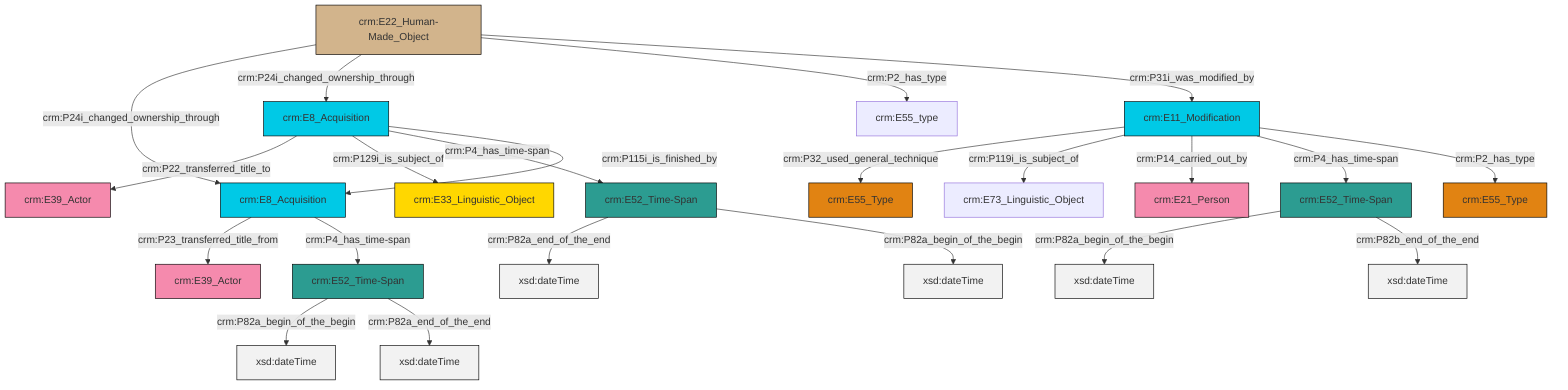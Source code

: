 graph TD
classDef Literal fill:#f2f2f2,stroke:#000000;
classDef CRM_Entity fill:#FFFFFF,stroke:#000000;
classDef Temporal_Entity fill:#00C9E6, stroke:#000000;
classDef Type fill:#E18312, stroke:#000000;
classDef Time-Span fill:#2C9C91, stroke:#000000;
classDef Appellation fill:#FFEB7F, stroke:#000000;
classDef Place fill:#008836, stroke:#000000;
classDef Persistent_Item fill:#B266B2, stroke:#000000;
classDef Conceptual_Object fill:#FFD700, stroke:#000000;
classDef Physical_Thing fill:#D2B48C, stroke:#000000;
classDef Actor fill:#f58aad, stroke:#000000;
classDef PC_Classes fill:#4ce600, stroke:#000000;
classDef Multi fill:#cccccc,stroke:#000000;

0["crm:E11_Modification"]:::Temporal_Entity -->|crm:P32_used_general_technique| 1["crm:E55_Type"]:::Type
11["crm:E52_Time-Span"]:::Time-Span -->|crm:P82a_begin_of_the_begin| 12[xsd:dateTime]:::Literal
13["crm:E52_Time-Span"]:::Time-Span -->|crm:P82a_begin_of_the_begin| 14[xsd:dateTime]:::Literal
15["crm:E52_Time-Span"]:::Time-Span -->|crm:P82a_end_of_the_end| 16[xsd:dateTime]:::Literal
6["crm:E22_Human-Made_Object"]:::Physical_Thing -->|crm:P24i_changed_ownership_through| 9["crm:E8_Acquisition"]:::Temporal_Entity
15["crm:E52_Time-Span"]:::Time-Span -->|crm:P82a_begin_of_the_begin| 23[xsd:dateTime]:::Literal
9["crm:E8_Acquisition"]:::Temporal_Entity -->|crm:P23_transferred_title_from| 4["crm:E39_Actor"]:::Actor
6["crm:E22_Human-Made_Object"]:::Physical_Thing -->|crm:P24i_changed_ownership_through| 24["crm:E8_Acquisition"]:::Temporal_Entity
24["crm:E8_Acquisition"]:::Temporal_Entity -->|crm:P22_transferred_title_to| 2["crm:E39_Actor"]:::Actor
6["crm:E22_Human-Made_Object"]:::Physical_Thing -->|crm:P2_has_type| 17["crm:E55_type"]:::Default
0["crm:E11_Modification"]:::Temporal_Entity -->|crm:P119i_is_subject_of| 26["crm:E73_Linguistic_Object"]:::Default
13["crm:E52_Time-Span"]:::Time-Span -->|crm:P82b_end_of_the_end| 29[xsd:dateTime]:::Literal
24["crm:E8_Acquisition"]:::Temporal_Entity -->|crm:P129i_is_subject_of| 30["crm:E33_Linguistic_Object"]:::Conceptual_Object
24["crm:E8_Acquisition"]:::Temporal_Entity -->|crm:P4_has_time-span| 15["crm:E52_Time-Span"]:::Time-Span
6["crm:E22_Human-Made_Object"]:::Physical_Thing -->|crm:P31i_was_modified_by| 0["crm:E11_Modification"]:::Temporal_Entity
0["crm:E11_Modification"]:::Temporal_Entity -->|crm:P14_carried_out_by| 19["crm:E21_Person"]:::Actor
9["crm:E8_Acquisition"]:::Temporal_Entity -->|crm:P4_has_time-span| 11["crm:E52_Time-Span"]:::Time-Span
24["crm:E8_Acquisition"]:::Temporal_Entity -->|crm:P115i_is_finished_by| 9["crm:E8_Acquisition"]:::Temporal_Entity
0["crm:E11_Modification"]:::Temporal_Entity -->|crm:P4_has_time-span| 13["crm:E52_Time-Span"]:::Time-Span
11["crm:E52_Time-Span"]:::Time-Span -->|crm:P82a_end_of_the_end| 35[xsd:dateTime]:::Literal
0["crm:E11_Modification"]:::Temporal_Entity -->|crm:P2_has_type| 32["crm:E55_Type"]:::Type